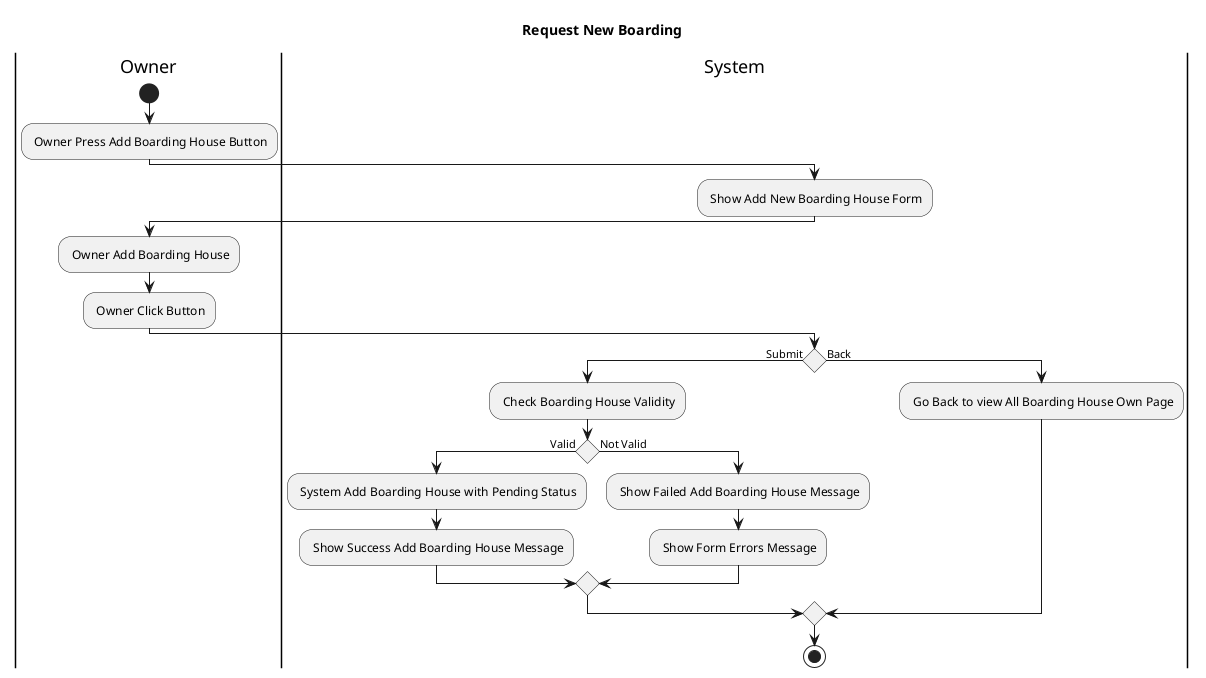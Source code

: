 @startuml
title Request New Boarding
|Owner|
start
    : Owner Press Add Boarding House Button;
|System|
    : Show Add New Boarding House Form;
|Owner|
    : Owner Add Boarding House;
    : Owner Click Button;
|System|
If () then (Submit)
    : Check Boarding House Validity;
    if () is (Valid) then
        : System Add Boarding House with Pending Status;
        : Show Success Add Boarding House Message;
    else (Not Valid)
        : Show Failed Add Boarding House Message;
        : Show Form Errors Message;
        
    endif
else (Back)
    : Go Back to view All Boarding House Own Page;
endif
stop
@enduml